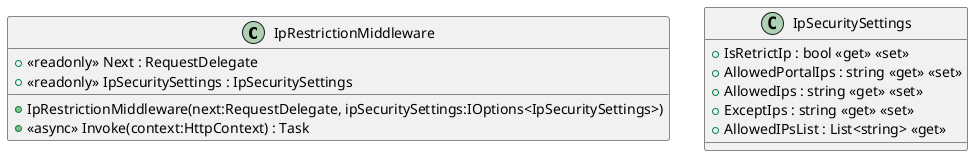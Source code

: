 @startuml
class IpRestrictionMiddleware {
    + <<readonly>> Next : RequestDelegate
    + <<readonly>> IpSecuritySettings : IpSecuritySettings
    + IpRestrictionMiddleware(next:RequestDelegate, ipSecuritySettings:IOptions<IpSecuritySettings>)
    + <<async>> Invoke(context:HttpContext) : Task
}
class IpSecuritySettings {
    + IsRetrictIp : bool <<get>> <<set>>
    + AllowedPortalIps : string <<get>> <<set>>
    + AllowedIps : string <<get>> <<set>>
    + ExceptIps : string <<get>> <<set>>
    + AllowedIPsList : List<string> <<get>>
}
@enduml
